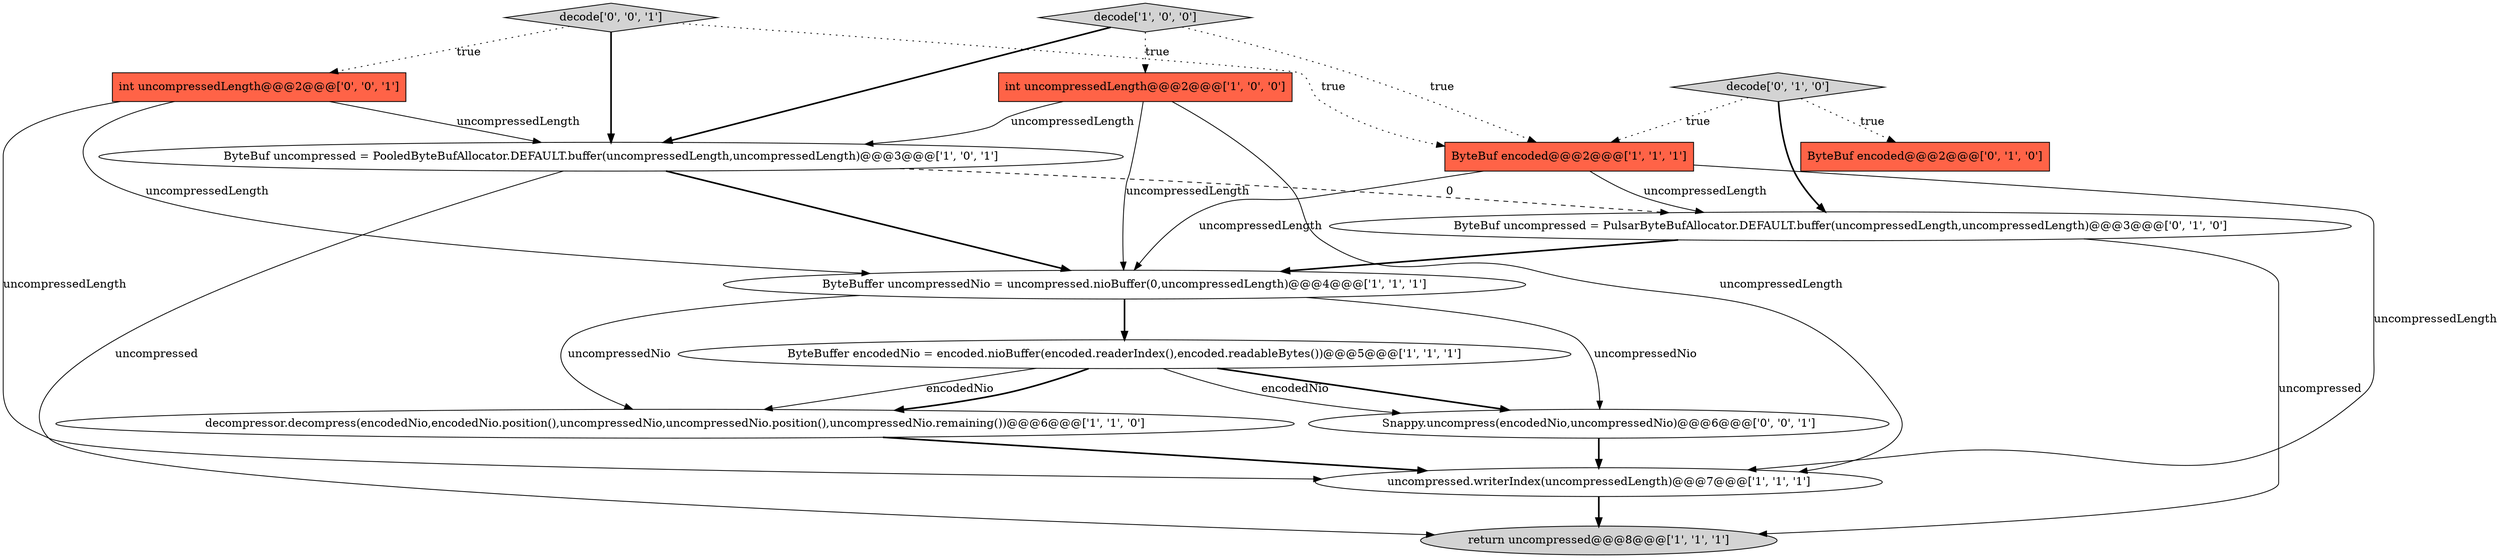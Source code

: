 digraph {
12 [style = filled, label = "int uncompressedLength@@@2@@@['0', '0', '1']", fillcolor = tomato, shape = box image = "AAA0AAABBB3BBB"];
7 [style = filled, label = "decode['1', '0', '0']", fillcolor = lightgray, shape = diamond image = "AAA0AAABBB1BBB"];
0 [style = filled, label = "decompressor.decompress(encodedNio,encodedNio.position(),uncompressedNio,uncompressedNio.position(),uncompressedNio.remaining())@@@6@@@['1', '1', '0']", fillcolor = white, shape = ellipse image = "AAA0AAABBB1BBB"];
9 [style = filled, label = "ByteBuf uncompressed = PulsarByteBufAllocator.DEFAULT.buffer(uncompressedLength,uncompressedLength)@@@3@@@['0', '1', '0']", fillcolor = white, shape = ellipse image = "AAA1AAABBB2BBB"];
14 [style = filled, label = "decode['0', '0', '1']", fillcolor = lightgray, shape = diamond image = "AAA0AAABBB3BBB"];
4 [style = filled, label = "return uncompressed@@@8@@@['1', '1', '1']", fillcolor = lightgray, shape = ellipse image = "AAA0AAABBB1BBB"];
10 [style = filled, label = "decode['0', '1', '0']", fillcolor = lightgray, shape = diamond image = "AAA0AAABBB2BBB"];
2 [style = filled, label = "ByteBuf encoded@@@2@@@['1', '1', '1']", fillcolor = tomato, shape = box image = "AAA0AAABBB1BBB"];
13 [style = filled, label = "Snappy.uncompress(encodedNio,uncompressedNio)@@@6@@@['0', '0', '1']", fillcolor = white, shape = ellipse image = "AAA0AAABBB3BBB"];
8 [style = filled, label = "ByteBuf uncompressed = PooledByteBufAllocator.DEFAULT.buffer(uncompressedLength,uncompressedLength)@@@3@@@['1', '0', '1']", fillcolor = white, shape = ellipse image = "AAA0AAABBB1BBB"];
11 [style = filled, label = "ByteBuf encoded@@@2@@@['0', '1', '0']", fillcolor = tomato, shape = box image = "AAA0AAABBB2BBB"];
5 [style = filled, label = "ByteBuffer encodedNio = encoded.nioBuffer(encoded.readerIndex(),encoded.readableBytes())@@@5@@@['1', '1', '1']", fillcolor = white, shape = ellipse image = "AAA0AAABBB1BBB"];
3 [style = filled, label = "ByteBuffer uncompressedNio = uncompressed.nioBuffer(0,uncompressedLength)@@@4@@@['1', '1', '1']", fillcolor = white, shape = ellipse image = "AAA0AAABBB1BBB"];
1 [style = filled, label = "int uncompressedLength@@@2@@@['1', '0', '0']", fillcolor = tomato, shape = box image = "AAA0AAABBB1BBB"];
6 [style = filled, label = "uncompressed.writerIndex(uncompressedLength)@@@7@@@['1', '1', '1']", fillcolor = white, shape = ellipse image = "AAA0AAABBB1BBB"];
0->6 [style = bold, label=""];
7->2 [style = dotted, label="true"];
10->2 [style = dotted, label="true"];
3->0 [style = solid, label="uncompressedNio"];
12->3 [style = solid, label="uncompressedLength"];
7->8 [style = bold, label=""];
8->4 [style = solid, label="uncompressed"];
6->4 [style = bold, label=""];
10->9 [style = bold, label=""];
9->3 [style = bold, label=""];
13->6 [style = bold, label=""];
5->0 [style = solid, label="encodedNio"];
7->1 [style = dotted, label="true"];
14->12 [style = dotted, label="true"];
3->5 [style = bold, label=""];
1->8 [style = solid, label="uncompressedLength"];
8->3 [style = bold, label=""];
5->13 [style = bold, label=""];
1->6 [style = solid, label="uncompressedLength"];
2->3 [style = solid, label="uncompressedLength"];
8->9 [style = dashed, label="0"];
1->3 [style = solid, label="uncompressedLength"];
5->0 [style = bold, label=""];
2->6 [style = solid, label="uncompressedLength"];
3->13 [style = solid, label="uncompressedNio"];
14->8 [style = bold, label=""];
12->6 [style = solid, label="uncompressedLength"];
14->2 [style = dotted, label="true"];
9->4 [style = solid, label="uncompressed"];
10->11 [style = dotted, label="true"];
12->8 [style = solid, label="uncompressedLength"];
5->13 [style = solid, label="encodedNio"];
2->9 [style = solid, label="uncompressedLength"];
}
